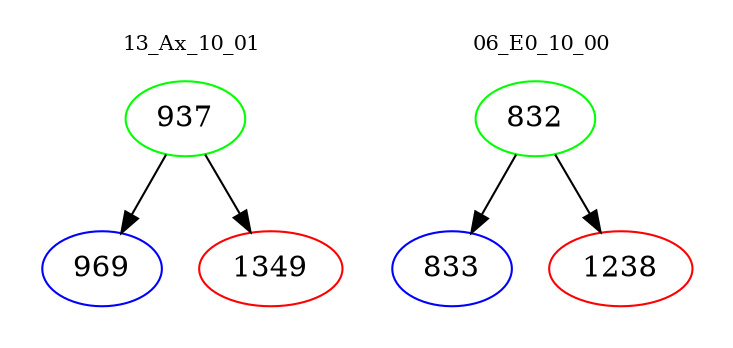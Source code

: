 digraph{
subgraph cluster_0 {
color = white
label = "13_Ax_10_01";
fontsize=10;
T0_937 [label="937", color="green"]
T0_937 -> T0_969 [color="black"]
T0_969 [label="969", color="blue"]
T0_937 -> T0_1349 [color="black"]
T0_1349 [label="1349", color="red"]
}
subgraph cluster_1 {
color = white
label = "06_E0_10_00";
fontsize=10;
T1_832 [label="832", color="green"]
T1_832 -> T1_833 [color="black"]
T1_833 [label="833", color="blue"]
T1_832 -> T1_1238 [color="black"]
T1_1238 [label="1238", color="red"]
}
}
